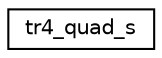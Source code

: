 digraph "Graphical Class Hierarchy"
{
 // INTERACTIVE_SVG=YES
  edge [fontname="Helvetica",fontsize="10",labelfontname="Helvetica",labelfontsize="10"];
  node [fontname="Helvetica",fontsize="10",shape=record];
  rankdir="LR";
  Node1 [label="tr4_quad_s",height=0.2,width=0.4,color="black", fillcolor="white", style="filled",URL="$_tomb_raider_8h.html#structtr4__quad__s"];
}
